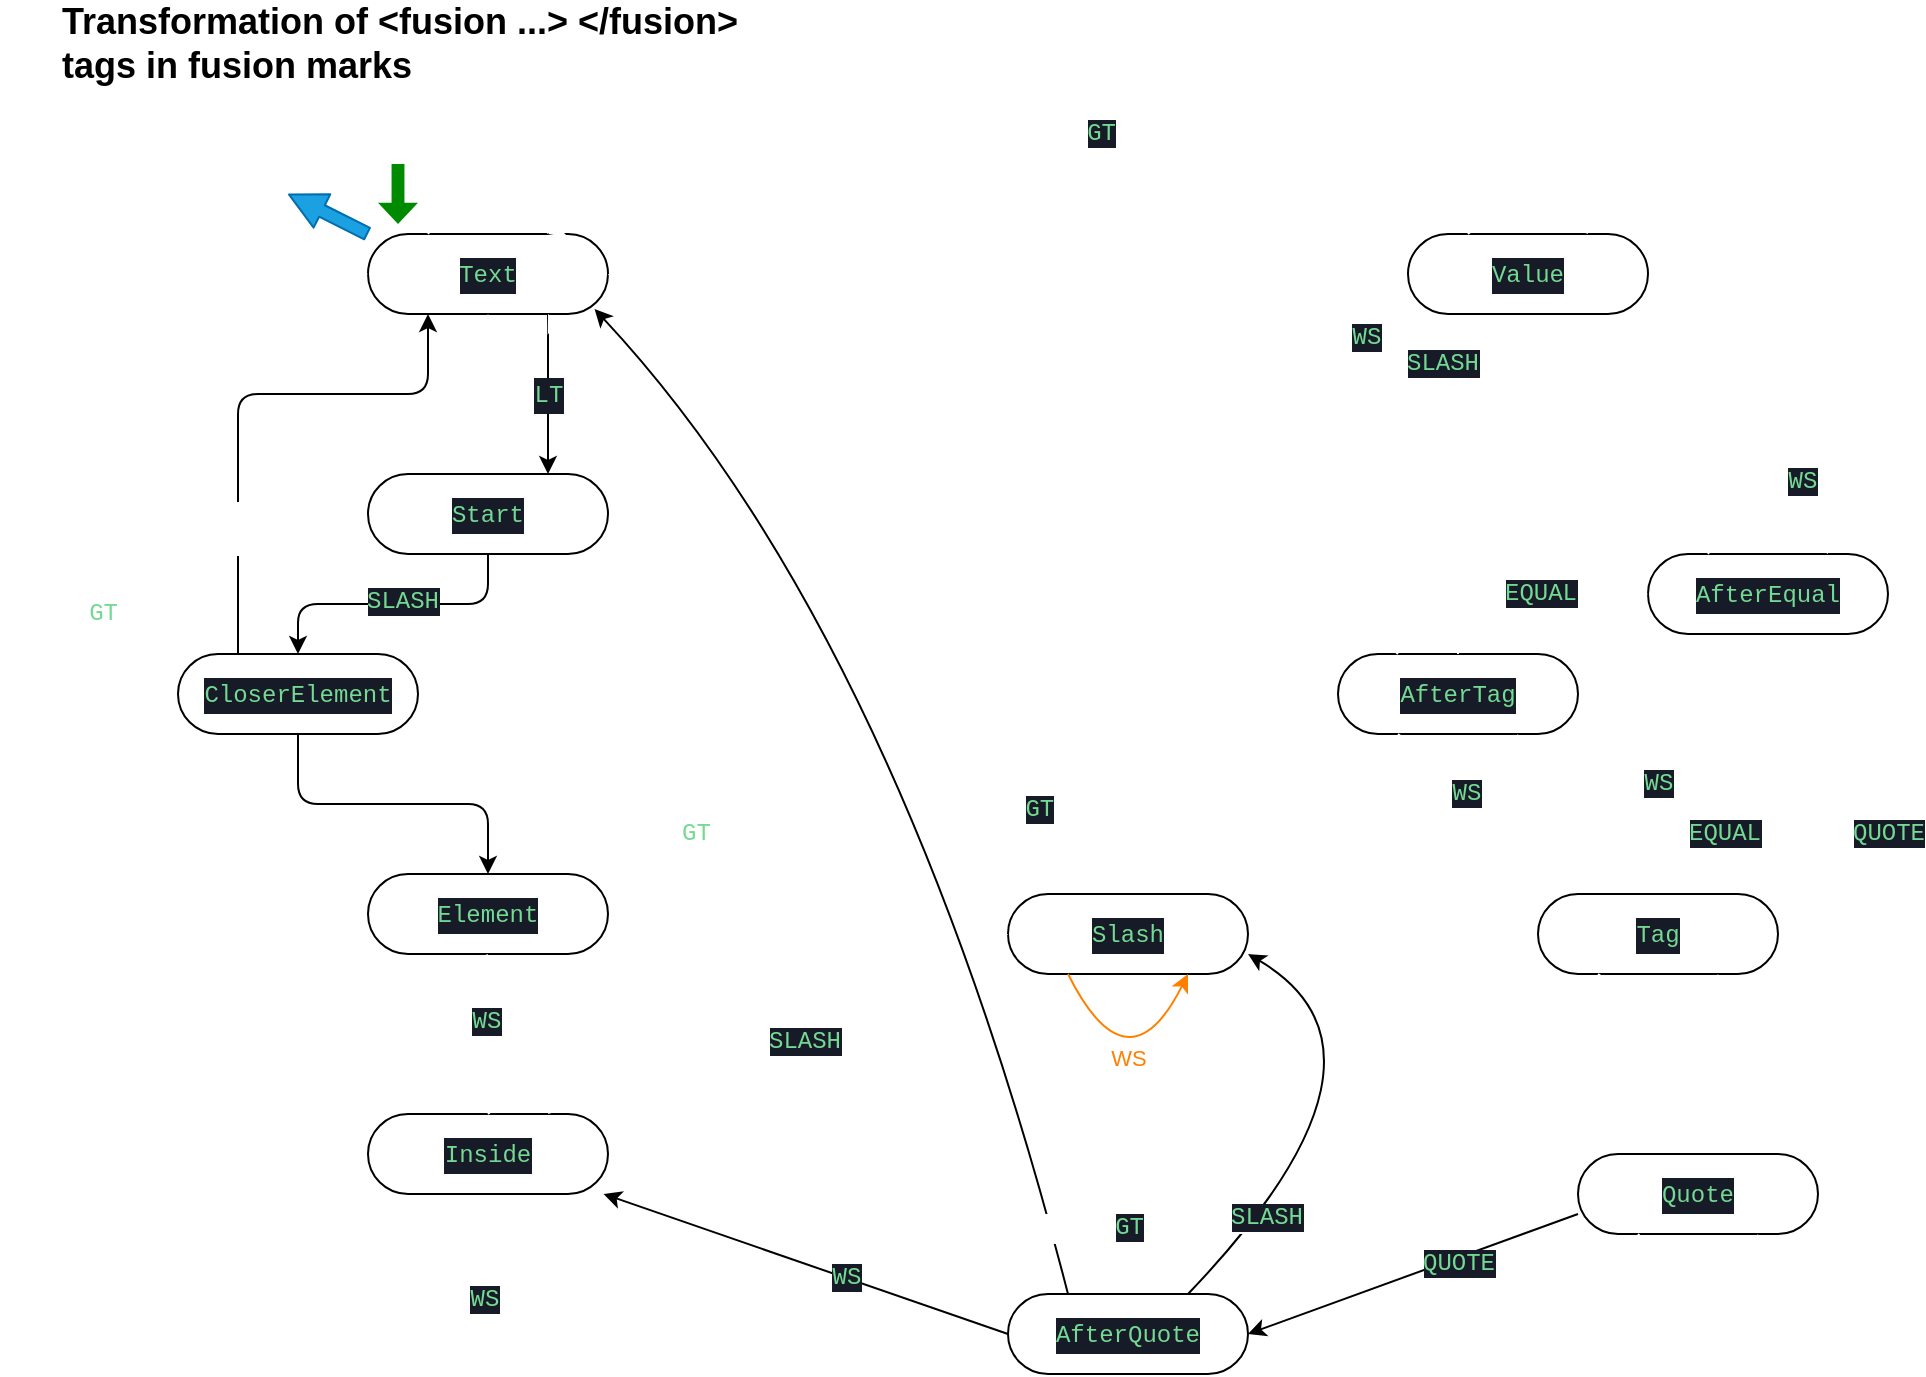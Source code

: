 <mxfile>
    <diagram id="6EFSTAop5vA4FJtw9Ohl" name="Page-1">
        <mxGraphModel dx="974" dy="517" grid="1" gridSize="10" guides="1" tooltips="1" connect="1" arrows="1" fold="1" page="1" pageScale="1" pageWidth="1169" pageHeight="827" math="0" shadow="0">
            <root>
                <mxCell id="0"/>
                <mxCell id="1" parent="0"/>
                <mxCell id="21" value="&lt;div style=&quot;color: rgb(229 , 229 , 229) ; background-color: rgb(23 , 26 , 39) ; font-family: &amp;#34;menlo&amp;#34; , &amp;#34;monaco&amp;#34; , &amp;#34;courier new&amp;#34; , monospace ; font-size: 12px ; line-height: 18px&quot;&gt;&lt;span style=&quot;color: #74d992&quot;&gt;LT&lt;/span&gt;&lt;/div&gt;" style="edgeStyle=none;html=1;exitX=0.75;exitY=1;exitDx=0;exitDy=0;entryX=0.75;entryY=0;entryDx=0;entryDy=0;" parent="1" source="2" target="3" edge="1">
                    <mxGeometry relative="1" as="geometry"/>
                </mxCell>
                <mxCell id="2" value="&lt;div style=&quot;color: rgb(229 , 229 , 229) ; background-color: rgb(23 , 26 , 39) ; font-family: &amp;#34;menlo&amp;#34; , &amp;#34;monaco&amp;#34; , &amp;#34;courier new&amp;#34; , monospace ; line-height: 18px&quot;&gt;&lt;span style=&quot;color: #74d992&quot;&gt;Text&lt;/span&gt;&lt;/div&gt;" style="rounded=1;whiteSpace=wrap;html=1;arcSize=50;" parent="1" vertex="1">
                    <mxGeometry x="195" y="150" width="120" height="40" as="geometry"/>
                </mxCell>
                <mxCell id="30" value="nameStarterChar" style="edgeStyle=none;curved=1;html=1;exitX=0.75;exitY=1;exitDx=0;exitDy=0;fontColor=#FFFFFF;strokeColor=#FFFFFF;entryX=0.75;entryY=0;entryDx=0;entryDy=0;" parent="1" source="3" target="5" edge="1">
                    <mxGeometry relative="1" as="geometry"/>
                </mxCell>
                <mxCell id="188" style="edgeStyle=none;curved=1;html=1;exitX=0.5;exitY=0;exitDx=0;exitDy=0;entryX=0.5;entryY=1;entryDx=0;entryDy=0;fontColor=#FFFFFF;strokeColor=#FFFFFF;" parent="1" source="3" target="2" edge="1">
                    <mxGeometry relative="1" as="geometry"/>
                </mxCell>
                <mxCell id="189" value="other&lt;br&gt;(back)" style="edgeLabel;html=1;align=center;verticalAlign=middle;resizable=0;points=[];fontColor=#FFFFFF;" parent="188" vertex="1" connectable="0">
                    <mxGeometry x="-0.285" y="1" relative="1" as="geometry">
                        <mxPoint as="offset"/>
                    </mxGeometry>
                </mxCell>
                <mxCell id="214" style="edgeStyle=orthogonalEdgeStyle;html=1;exitX=0.5;exitY=1;exitDx=0;exitDy=0;" parent="1" source="3" target="213" edge="1">
                    <mxGeometry relative="1" as="geometry"/>
                </mxCell>
                <mxCell id="218" value="&lt;span style=&quot;color: rgb(116 , 217 , 146) ; font-family: &amp;#34;menlo&amp;#34; , &amp;#34;monaco&amp;#34; , &amp;#34;courier new&amp;#34; , monospace ; font-size: 12px ; background-color: rgb(23 , 26 , 39)&quot;&gt;SLASH&lt;/span&gt;" style="edgeLabel;html=1;align=center;verticalAlign=middle;resizable=0;points=[];" parent="214" vertex="1" connectable="0">
                    <mxGeometry x="-0.053" y="-1" relative="1" as="geometry">
                        <mxPoint as="offset"/>
                    </mxGeometry>
                </mxCell>
                <mxCell id="3" value="&lt;div style=&quot;color: rgb(229 , 229 , 229) ; background-color: rgb(23 , 26 , 39) ; font-family: &amp;#34;menlo&amp;#34; , &amp;#34;monaco&amp;#34; , &amp;#34;courier new&amp;#34; , monospace ; line-height: 18px&quot;&gt;&lt;span style=&quot;color: #74d992&quot;&gt;Start&lt;/span&gt;&lt;/div&gt;" style="rounded=1;whiteSpace=wrap;html=1;arcSize=50;" parent="1" vertex="1">
                    <mxGeometry x="195" y="270" width="120" height="40" as="geometry"/>
                </mxCell>
                <mxCell id="80" style="edgeStyle=none;curved=1;html=1;exitX=0.5;exitY=1;exitDx=0;exitDy=0;entryX=0.5;entryY=0;entryDx=0;entryDy=0;fontColor=#FFFFFF;strokeColor=#FFFFFF;" parent="1" source="5" target="6" edge="1">
                    <mxGeometry relative="1" as="geometry"/>
                </mxCell>
                <mxCell id="81" value="&lt;span style=&quot;color: rgb(116 , 217 , 146) ; font-family: &amp;#34;menlo&amp;#34; , &amp;#34;monaco&amp;#34; , &amp;#34;courier new&amp;#34; , monospace ; font-size: 12px ; background-color: rgb(23 , 26 , 39)&quot;&gt;WS&lt;/span&gt;" style="edgeLabel;html=1;align=center;verticalAlign=middle;resizable=0;points=[];fontColor=#FFFFFF;" parent="80" vertex="1" connectable="0">
                    <mxGeometry x="-0.166" y="-1" relative="1" as="geometry">
                        <mxPoint as="offset"/>
                    </mxGeometry>
                </mxCell>
                <mxCell id="190" style="edgeStyle=orthogonalEdgeStyle;html=1;fontColor=#FFFFFF;strokeColor=#FFFFFF;exitX=0;exitY=0.5;exitDx=0;exitDy=0;" parent="1" source="5" target="2" edge="1">
                    <mxGeometry relative="1" as="geometry">
                        <Array as="points">
                            <mxPoint x="80" y="490"/>
                            <mxPoint x="80" y="170"/>
                        </Array>
                        <mxPoint x="200" y="490" as="sourcePoint"/>
                    </mxGeometry>
                </mxCell>
                <mxCell id="191" value="other&lt;br&gt;(back)&lt;br&gt;&lt;br&gt;or&lt;br&gt;&lt;span style=&quot;color: rgb(116 , 217 , 146) ; font-family: &amp;#34;menlo&amp;#34; , &amp;#34;monaco&amp;#34; , &amp;#34;courier new&amp;#34; , monospace ; font-size: 12px&quot;&gt;GT&lt;br&gt;&lt;/span&gt;&lt;br&gt;or&lt;br&gt;unmanaged&lt;br&gt;element" style="edgeLabel;html=1;align=right;verticalAlign=middle;resizable=0;points=[];fontColor=#FFFFFF;labelBackgroundColor=none;" parent="190" vertex="1" connectable="0">
                    <mxGeometry x="-0.767" y="-2" relative="1" as="geometry">
                        <mxPoint x="-61" y="-148" as="offset"/>
                    </mxGeometry>
                </mxCell>
                <mxCell id="5" value="&lt;div style=&quot;color: rgb(229 , 229 , 229) ; background-color: rgb(23 , 26 , 39) ; font-family: &amp;#34;menlo&amp;#34; , &amp;#34;monaco&amp;#34; , &amp;#34;courier new&amp;#34; , monospace ; line-height: 18px&quot;&gt;&lt;span style=&quot;color: #74d992&quot;&gt;Element&lt;/span&gt;&lt;/div&gt;" style="rounded=1;whiteSpace=wrap;html=1;arcSize=50;" parent="1" vertex="1">
                    <mxGeometry x="195" y="470" width="120" height="40" as="geometry"/>
                </mxCell>
                <mxCell id="99" style="edgeStyle=none;curved=1;html=1;exitX=1;exitY=0.5;exitDx=0;exitDy=0;entryX=0.25;entryY=1;entryDx=0;entryDy=0;fontColor=#FFFFFF;strokeColor=#FFFFFF;" parent="1" source="6" target="8" edge="1">
                    <mxGeometry relative="1" as="geometry">
                        <Array as="points">
                            <mxPoint x="700" y="650"/>
                        </Array>
                    </mxGeometry>
                </mxCell>
                <mxCell id="100" value="nameStarterChar" style="edgeLabel;html=1;align=center;verticalAlign=middle;resizable=0;points=[];fontColor=#FFFFFF;" parent="99" vertex="1" connectable="0">
                    <mxGeometry x="-0.704" y="8" relative="1" as="geometry">
                        <mxPoint x="32" y="9" as="offset"/>
                    </mxGeometry>
                </mxCell>
                <mxCell id="174" style="edgeStyle=none;curved=1;html=1;exitX=0.25;exitY=1;exitDx=0;exitDy=0;fontColor=#FFFFFF;strokeColor=#FFFFFF;entryX=0.75;entryY=1;entryDx=0;entryDy=0;" parent="1" source="6" target="6" edge="1">
                    <mxGeometry relative="1" as="geometry">
                        <mxPoint x="315" y="709.647" as="targetPoint"/>
                        <Array as="points">
                            <mxPoint x="260" y="700"/>
                        </Array>
                    </mxGeometry>
                </mxCell>
                <mxCell id="175" value="&lt;span style=&quot;color: rgb(116 , 217 , 146) ; font-family: &amp;#34;menlo&amp;#34; , &amp;#34;monaco&amp;#34; , &amp;#34;courier new&amp;#34; , monospace ; font-size: 12px ; background-color: rgb(23 , 26 , 39)&quot;&gt;WS&lt;/span&gt;" style="edgeLabel;html=1;align=center;verticalAlign=middle;resizable=0;points=[];fontColor=#FFFFFF;" parent="174" vertex="1" connectable="0">
                    <mxGeometry x="0.213" y="12" relative="1" as="geometry">
                        <mxPoint x="-1" as="offset"/>
                    </mxGeometry>
                </mxCell>
                <mxCell id="6" value="&lt;div style=&quot;color: rgb(229 , 229 , 229) ; background-color: rgb(23 , 26 , 39) ; font-family: &amp;#34;menlo&amp;#34; , &amp;#34;monaco&amp;#34; , &amp;#34;courier new&amp;#34; , monospace ; line-height: 18px&quot;&gt;&lt;span style=&quot;color: #74d992&quot;&gt;Inside&lt;/span&gt;&lt;/div&gt;" style="rounded=1;whiteSpace=wrap;html=1;arcSize=50;" parent="1" vertex="1">
                    <mxGeometry x="195" y="590" width="120" height="40" as="geometry"/>
                </mxCell>
                <mxCell id="118" style="edgeStyle=orthogonalEdgeStyle;html=1;exitX=0.75;exitY=0;exitDx=0;exitDy=0;entryX=0.5;entryY=1;entryDx=0;entryDy=0;fontColor=#FFFFFF;strokeColor=#FFFFFF;" parent="1" source="8" target="10" edge="1">
                    <mxGeometry relative="1" as="geometry"/>
                </mxCell>
                <mxCell id="119" value="&lt;span style=&quot;color: rgb(116 , 217 , 146) ; font-family: &amp;#34;menlo&amp;#34; , &amp;#34;monaco&amp;#34; , &amp;#34;courier new&amp;#34; , monospace ; font-size: 12px ; background-color: rgb(23 , 26 , 39)&quot;&gt;EQUAL&lt;/span&gt;" style="edgeLabel;html=1;align=center;verticalAlign=middle;resizable=0;points=[];fontColor=#FFFFFF;" parent="118" vertex="1" connectable="0">
                    <mxGeometry x="-0.128" y="1" relative="1" as="geometry">
                        <mxPoint y="36" as="offset"/>
                    </mxGeometry>
                </mxCell>
                <mxCell id="120" style="edgeStyle=orthogonalEdgeStyle;html=1;fontColor=#FFFFFF;strokeColor=#FFFFFF;entryX=1;entryY=0.5;entryDx=0;entryDy=0;exitX=0.5;exitY=0;exitDx=0;exitDy=0;" parent="1" source="8" target="9" edge="1">
                    <mxGeometry relative="1" as="geometry">
                        <mxPoint x="840" y="490" as="sourcePoint"/>
                    </mxGeometry>
                </mxCell>
                <mxCell id="121" value="&lt;span style=&quot;color: rgb(116 , 217 , 146) ; font-family: &amp;#34;menlo&amp;#34; , &amp;#34;monaco&amp;#34; , &amp;#34;courier new&amp;#34; , monospace ; font-size: 12px ; background-color: rgb(23 , 26 , 39)&quot;&gt;WS&lt;/span&gt;" style="edgeLabel;html=1;align=center;verticalAlign=middle;resizable=0;points=[];fontColor=#FFFFFF;" parent="120" vertex="1" connectable="0">
                    <mxGeometry x="0.114" y="-2" relative="1" as="geometry">
                        <mxPoint x="-2" y="23" as="offset"/>
                    </mxGeometry>
                </mxCell>
                <mxCell id="8" value="&lt;div style=&quot;color: rgb(229 , 229 , 229) ; background-color: rgb(23 , 26 , 39) ; font-family: &amp;#34;menlo&amp;#34; , &amp;#34;monaco&amp;#34; , &amp;#34;courier new&amp;#34; , monospace ; line-height: 18px&quot;&gt;&lt;span style=&quot;color: #74d992&quot;&gt;Tag&lt;/span&gt;&lt;/div&gt;" style="rounded=1;whiteSpace=wrap;html=1;arcSize=50;" parent="1" vertex="1">
                    <mxGeometry x="780" y="480" width="120" height="40" as="geometry"/>
                </mxCell>
                <mxCell id="9" value="&lt;div style=&quot;color: rgb(229 , 229 , 229) ; background-color: rgb(23 , 26 , 39) ; font-family: &amp;#34;menlo&amp;#34; , &amp;#34;monaco&amp;#34; , &amp;#34;courier new&amp;#34; , monospace ; line-height: 18px&quot;&gt;&lt;span style=&quot;color: #74d992&quot;&gt;AfterTag&lt;/span&gt;&lt;/div&gt;" style="rounded=1;whiteSpace=wrap;html=1;arcSize=50;" parent="1" vertex="1">
                    <mxGeometry x="680" y="360" width="120" height="40" as="geometry"/>
                </mxCell>
                <mxCell id="140" style="edgeStyle=none;curved=1;html=1;exitX=0.25;exitY=0;exitDx=0;exitDy=0;fontColor=#FF8000;strokeColor=#FFFFFF;entryX=0.75;entryY=1;entryDx=0;entryDy=0;" parent="1" source="10" target="12" edge="1">
                    <mxGeometry relative="1" as="geometry"/>
                </mxCell>
                <mxCell id="141" value="&lt;span style=&quot;color: rgb(255 , 255 , 255)&quot;&gt;nameStarterChar&lt;/span&gt;" style="edgeLabel;html=1;align=center;verticalAlign=middle;resizable=0;points=[];fontColor=#FF8000;" parent="140" vertex="1" connectable="0">
                    <mxGeometry x="-0.004" relative="1" as="geometry">
                        <mxPoint as="offset"/>
                    </mxGeometry>
                </mxCell>
                <mxCell id="203" style="edgeStyle=none;curved=1;html=1;exitX=0.75;exitY=1;exitDx=0;exitDy=0;entryX=0.75;entryY=0;entryDx=0;entryDy=0;fontColor=#FFFFFF;strokeColor=#FFFFFF;" parent="1" source="10" target="11" edge="1">
                    <mxGeometry relative="1" as="geometry">
                        <Array as="points">
                            <mxPoint x="990" y="490"/>
                        </Array>
                    </mxGeometry>
                </mxCell>
                <mxCell id="204" value="&lt;span style=&quot;color: rgb(116 , 217 , 146) ; font-family: &amp;#34;menlo&amp;#34; , &amp;#34;monaco&amp;#34; , &amp;#34;courier new&amp;#34; , monospace ; font-size: 12px ; background-color: rgb(23 , 26 , 39)&quot;&gt;QUOTE&lt;/span&gt;" style="edgeLabel;html=1;align=center;verticalAlign=middle;resizable=0;points=[];fontColor=#FFFFFF;" parent="203" vertex="1" connectable="0">
                    <mxGeometry x="-0.668" y="-8" relative="1" as="geometry">
                        <mxPoint x="15" y="50" as="offset"/>
                    </mxGeometry>
                </mxCell>
                <mxCell id="10" value="&lt;div style=&quot;color: rgb(229 , 229 , 229) ; background-color: rgb(23 , 26 , 39) ; font-family: &amp;#34;menlo&amp;#34; , &amp;#34;monaco&amp;#34; , &amp;#34;courier new&amp;#34; , monospace ; line-height: 18px&quot;&gt;&lt;span style=&quot;color: #74d992&quot;&gt;AfterEqual&lt;/span&gt;&lt;/div&gt;" style="rounded=1;whiteSpace=wrap;html=1;arcSize=50;" parent="1" vertex="1">
                    <mxGeometry x="835" y="310" width="120" height="40" as="geometry"/>
                </mxCell>
                <mxCell id="211" style="html=1;exitX=0;exitY=0.75;exitDx=0;exitDy=0;entryX=1;entryY=0.5;entryDx=0;entryDy=0;curved=1;" parent="1" source="11" target="220" edge="1">
                    <mxGeometry relative="1" as="geometry"/>
                </mxCell>
                <mxCell id="212" value="&lt;span style=&quot;color: rgb(116 , 217 , 146) ; font-family: &amp;#34;menlo&amp;#34; , &amp;#34;monaco&amp;#34; , &amp;#34;courier new&amp;#34; , monospace ; font-size: 12px ; background-color: rgb(23 , 26 , 39)&quot;&gt;QUOTE&lt;/span&gt;" style="edgeLabel;html=1;align=center;verticalAlign=middle;resizable=0;points=[];" parent="211" vertex="1" connectable="0">
                    <mxGeometry x="-0.088" y="-24" relative="1" as="geometry">
                        <mxPoint x="23" y="20" as="offset"/>
                    </mxGeometry>
                </mxCell>
                <mxCell id="11" value="&lt;div style=&quot;background-color: rgb(23 , 26 , 39) ; font-family: &amp;#34;menlo&amp;#34; , &amp;#34;monaco&amp;#34; , &amp;#34;courier new&amp;#34; , monospace ; line-height: 18px&quot;&gt;&lt;font color=&quot;#74d992&quot;&gt;Quote&lt;/font&gt;&lt;/div&gt;" style="rounded=1;whiteSpace=wrap;html=1;arcSize=50;" parent="1" vertex="1">
                    <mxGeometry x="800" y="610" width="120" height="40" as="geometry"/>
                </mxCell>
                <mxCell id="144" style="edgeStyle=none;curved=1;html=1;exitX=0.5;exitY=1;exitDx=0;exitDy=0;entryX=0.5;entryY=0;entryDx=0;entryDy=0;fontColor=#FF8000;strokeColor=#FFFFFF;" parent="1" source="12" target="14" edge="1">
                    <mxGeometry relative="1" as="geometry">
                        <Array as="points">
                            <mxPoint x="575" y="300"/>
                        </Array>
                    </mxGeometry>
                </mxCell>
                <mxCell id="145" value="&lt;span style=&quot;color: rgb(116 , 217 , 146) ; font-family: &amp;#34;menlo&amp;#34; , &amp;#34;monaco&amp;#34; , &amp;#34;courier new&amp;#34; , monospace ; font-size: 12px ; background-color: rgb(23 , 26 , 39)&quot;&gt;SLASH&lt;/span&gt;" style="edgeLabel;html=1;align=center;verticalAlign=middle;resizable=0;points=[];fontColor=#FF8000;" parent="144" vertex="1" connectable="0">
                    <mxGeometry x="-0.754" y="1" relative="1" as="geometry">
                        <mxPoint as="offset"/>
                    </mxGeometry>
                </mxCell>
                <mxCell id="146" style="edgeStyle=none;curved=1;html=1;exitX=0;exitY=0.25;exitDx=0;exitDy=0;entryX=0.75;entryY=0;entryDx=0;entryDy=0;fontColor=#FF8000;strokeColor=#FFFFFF;" parent="1" source="12" target="2" edge="1">
                    <mxGeometry relative="1" as="geometry">
                        <mxPoint x="705" y="130" as="sourcePoint"/>
                        <mxPoint x="305" y="110" as="targetPoint"/>
                        <Array as="points">
                            <mxPoint x="515" y="80"/>
                        </Array>
                    </mxGeometry>
                </mxCell>
                <mxCell id="147" value="&lt;span style=&quot;color: rgb(255 , 255 , 255)&quot;&gt;other (back) or&amp;nbsp;&lt;/span&gt;&lt;span style=&quot;color: rgb(116 , 217 , 146) ; font-family: &amp;#34;menlo&amp;#34; , &amp;#34;monaco&amp;#34; , &amp;#34;courier new&amp;#34; , monospace ; font-size: 12px ; background-color: rgb(23 , 26 , 39)&quot;&gt;GT&lt;/span&gt;" style="edgeLabel;html=1;align=center;verticalAlign=middle;resizable=0;points=[];fontColor=#FF8000;" parent="146" vertex="1" connectable="0">
                    <mxGeometry x="-0.137" y="1" relative="1" as="geometry">
                        <mxPoint x="-8" y="12" as="offset"/>
                    </mxGeometry>
                </mxCell>
                <mxCell id="152" style="edgeStyle=none;curved=1;html=1;exitX=0;exitY=0.75;exitDx=0;exitDy=0;entryX=0.75;entryY=0;entryDx=0;entryDy=0;fontColor=#FF8000;strokeColor=#FFFFFF;" parent="1" source="12" target="6" edge="1">
                    <mxGeometry relative="1" as="geometry"/>
                </mxCell>
                <mxCell id="153" value="&lt;span style=&quot;color: rgb(116 , 217 , 146) ; font-family: &amp;#34;menlo&amp;#34; , &amp;#34;monaco&amp;#34; , &amp;#34;courier new&amp;#34; , monospace ; font-size: 12px ; background-color: rgb(23 , 26 , 39)&quot;&gt;WS&lt;/span&gt;" style="edgeLabel;html=1;align=center;verticalAlign=middle;resizable=0;points=[];fontColor=#FF8000;" parent="152" vertex="1" connectable="0">
                    <mxGeometry x="-0.896" y="1" relative="1" as="geometry">
                        <mxPoint as="offset"/>
                    </mxGeometry>
                </mxCell>
                <mxCell id="12" value="&lt;div style=&quot;background-color: rgb(23 , 26 , 39) ; font-family: &amp;#34;menlo&amp;#34; , &amp;#34;monaco&amp;#34; , &amp;#34;courier new&amp;#34; , monospace ; line-height: 18px&quot;&gt;&lt;span style=&quot;color: rgb(116 , 217 , 146)&quot;&gt;Value&lt;/span&gt;&lt;br&gt;&lt;/div&gt;" style="rounded=1;whiteSpace=wrap;html=1;arcSize=50;" parent="1" vertex="1">
                    <mxGeometry x="715" y="150" width="120" height="40" as="geometry"/>
                </mxCell>
                <mxCell id="78" style="edgeStyle=none;curved=1;html=1;exitX=0;exitY=0.75;exitDx=0;exitDy=0;entryX=0.5;entryY=1;entryDx=0;entryDy=0;fontColor=#FFFFFF;strokeColor=#FFFFFF;" parent="1" source="5" target="5" edge="1">
                    <mxGeometry relative="1" as="geometry">
                        <Array as="points">
                            <mxPoint x="190" y="580"/>
                        </Array>
                    </mxGeometry>
                </mxCell>
                <mxCell id="79" value="nameChar" style="edgeLabel;html=1;align=center;verticalAlign=middle;resizable=0;points=[];fontColor=#FFFFFF;" parent="78" vertex="1" connectable="0">
                    <mxGeometry x="-0.244" y="-7" relative="1" as="geometry">
                        <mxPoint x="14" y="-7" as="offset"/>
                    </mxGeometry>
                </mxCell>
                <mxCell id="91" style="edgeStyle=none;curved=1;html=1;fontColor=#FFFFFF;strokeColor=#FFFFFF;exitX=0.5;exitY=0;exitDx=0;exitDy=0;entryX=0.75;entryY=1;entryDx=0;entryDy=0;" parent="1" source="6" target="2" edge="1">
                    <mxGeometry relative="1" as="geometry">
                        <mxPoint x="315" y="640" as="sourcePoint"/>
                        <mxPoint x="345" y="180" as="targetPoint"/>
                        <Array as="points">
                            <mxPoint x="410" y="450"/>
                        </Array>
                    </mxGeometry>
                </mxCell>
                <mxCell id="92" value="other&lt;br&gt;(back)&lt;br&gt;&lt;br&gt;or&amp;nbsp;&lt;br&gt;closing&lt;br&gt;not&lt;br&gt;respected&lt;br&gt;&lt;br&gt;or&lt;br&gt;&lt;span style=&quot;color: rgb(116 , 217 , 146) ; font-family: &amp;#34;menlo&amp;#34; , &amp;#34;monaco&amp;#34; , &amp;#34;courier new&amp;#34; , monospace ; font-size: 12px&quot;&gt;GT&lt;/span&gt;" style="edgeLabel;html=1;align=left;verticalAlign=middle;resizable=0;points=[];fontColor=#FFFFFF;labelBackgroundColor=none;" parent="91" vertex="1" connectable="0">
                    <mxGeometry x="-0.263" y="31" relative="1" as="geometry">
                        <mxPoint x="-20" y="-54" as="offset"/>
                    </mxGeometry>
                </mxCell>
                <mxCell id="107" style="edgeStyle=none;curved=1;html=1;exitX=0.25;exitY=0;exitDx=0;exitDy=0;entryX=1;entryY=0.75;entryDx=0;entryDy=0;fontColor=#FFFFFF;strokeColor=#FFFFFF;" parent="1" source="14" target="2" edge="1">
                    <mxGeometry relative="1" as="geometry">
                        <Array as="points">
                            <mxPoint x="495" y="300"/>
                        </Array>
                    </mxGeometry>
                </mxCell>
                <mxCell id="108" value="other (back)&lt;br&gt;or&amp;nbsp;&lt;span style=&quot;color: rgb(116 , 217 , 146) ; font-family: &amp;#34;menlo&amp;#34; , &amp;#34;monaco&amp;#34; , &amp;#34;courier new&amp;#34; , monospace ; font-size: 12px ; background-color: rgb(23 , 26 , 39)&quot;&gt;GT&lt;/span&gt;" style="edgeLabel;html=1;align=center;verticalAlign=middle;resizable=0;points=[];fontColor=#FFFFFF;" parent="107" vertex="1" connectable="0">
                    <mxGeometry x="-0.166" y="23" relative="1" as="geometry">
                        <mxPoint x="46" y="106" as="offset"/>
                    </mxGeometry>
                </mxCell>
                <mxCell id="14" value="&lt;div style=&quot;background-color: rgb(23 , 26 , 39) ; font-family: &amp;#34;menlo&amp;#34; , &amp;#34;monaco&amp;#34; , &amp;#34;courier new&amp;#34; , monospace ; line-height: 18px&quot;&gt;&lt;font color=&quot;#74d992&quot;&gt;Slash&lt;/font&gt;&lt;/div&gt;" style="rounded=1;whiteSpace=wrap;html=1;arcSize=50;" parent="1" vertex="1">
                    <mxGeometry x="515" y="480" width="120" height="40" as="geometry"/>
                </mxCell>
                <mxCell id="97" style="edgeStyle=none;curved=1;html=1;exitX=1;exitY=0.25;exitDx=0;exitDy=0;fontColor=#FFFFFF;strokeColor=#FFFFFF;entryX=0;entryY=0.5;entryDx=0;entryDy=0;" parent="1" source="6" target="14" edge="1">
                    <mxGeometry relative="1" as="geometry">
                        <mxPoint x="365" y="630" as="sourcePoint"/>
                        <mxPoint x="510" y="530" as="targetPoint"/>
                    </mxGeometry>
                </mxCell>
                <mxCell id="98" value="&lt;span style=&quot;color: rgb(116 , 217 , 146) ; font-family: &amp;#34;menlo&amp;#34; , &amp;#34;monaco&amp;#34; , &amp;#34;courier new&amp;#34; , monospace ; font-size: 12px ; background-color: rgb(23 , 26 , 39)&quot;&gt;SLASH&lt;/span&gt;" style="edgeLabel;html=1;align=center;verticalAlign=middle;resizable=0;points=[];fontColor=#FFFFFF;" parent="97" vertex="1" connectable="0">
                    <mxGeometry x="-0.034" y="-2" relative="1" as="geometry">
                        <mxPoint as="offset"/>
                    </mxGeometry>
                </mxCell>
                <mxCell id="101" style="edgeStyle=none;curved=1;html=1;exitX=0.25;exitY=1;exitDx=0;exitDy=0;entryX=0.75;entryY=1;entryDx=0;entryDy=0;fontColor=#FFFFFF;strokeColor=#FFFFFF;" parent="1" source="8" target="8" edge="1">
                    <mxGeometry relative="1" as="geometry">
                        <Array as="points">
                            <mxPoint x="866" y="560"/>
                        </Array>
                    </mxGeometry>
                </mxCell>
                <mxCell id="102" value="nameChar" style="edgeLabel;html=1;align=center;verticalAlign=middle;resizable=0;points=[];fontColor=#FFFFFF;" parent="101" vertex="1" connectable="0">
                    <mxGeometry x="-0.338" y="6" relative="1" as="geometry">
                        <mxPoint x="17" y="24" as="offset"/>
                    </mxGeometry>
                </mxCell>
                <mxCell id="105" style="edgeStyle=none;html=1;exitX=0.25;exitY=1;exitDx=0;exitDy=0;entryX=0.75;entryY=1;entryDx=0;entryDy=0;curved=1;strokeColor=#FF8000;" parent="1" source="14" target="14" edge="1">
                    <mxGeometry relative="1" as="geometry">
                        <mxPoint x="536.2" y="509.32" as="sourcePoint"/>
                        <mxPoint x="573.8" y="510" as="targetPoint"/>
                        <Array as="points">
                            <mxPoint x="575" y="580"/>
                        </Array>
                    </mxGeometry>
                </mxCell>
                <mxCell id="106" value="WS" style="edgeLabel;html=1;align=center;verticalAlign=middle;resizable=0;points=[];fontColor=#FF8000;" parent="105" vertex="1" connectable="0">
                    <mxGeometry x="-0.423" y="-7" relative="1" as="geometry">
                        <mxPoint x="19" y="4" as="offset"/>
                    </mxGeometry>
                </mxCell>
                <mxCell id="116" style="edgeStyle=none;curved=1;html=1;fontColor=#FFFFFF;strokeColor=#FFFFFF;entryX=1;entryY=0.5;entryDx=0;entryDy=0;exitX=0;exitY=0.25;exitDx=0;exitDy=0;" parent="1" source="8" target="2" edge="1">
                    <mxGeometry relative="1" as="geometry">
                        <mxPoint x="650" y="460" as="sourcePoint"/>
                        <mxPoint x="415" y="160" as="targetPoint"/>
                        <Array as="points"/>
                    </mxGeometry>
                </mxCell>
                <mxCell id="207" value="&lt;span style=&quot;color: rgb(255 , 255 , 255)&quot;&gt;other (back)&lt;/span&gt;" style="edgeLabel;html=1;align=center;verticalAlign=middle;resizable=0;points=[];" parent="116" vertex="1" connectable="0">
                    <mxGeometry x="-0.757" relative="1" as="geometry">
                        <mxPoint x="9" y="9" as="offset"/>
                    </mxGeometry>
                </mxCell>
                <mxCell id="122" style="edgeStyle=orthogonalEdgeStyle;html=1;exitX=0.5;exitY=0;exitDx=0;exitDy=0;entryX=0;entryY=0.5;entryDx=0;entryDy=0;fontColor=#FFFFFF;strokeColor=#FFFFFF;" parent="1" source="9" target="10" edge="1">
                    <mxGeometry relative="1" as="geometry">
                        <mxPoint x="805" y="480" as="sourcePoint"/>
                        <mxPoint x="925" y="360" as="targetPoint"/>
                    </mxGeometry>
                </mxCell>
                <mxCell id="123" value="&lt;span style=&quot;color: rgb(116 , 217 , 146) ; font-family: &amp;#34;menlo&amp;#34; , &amp;#34;monaco&amp;#34; , &amp;#34;courier new&amp;#34; , monospace ; font-size: 12px ; background-color: rgb(23 , 26 , 39)&quot;&gt;EQUAL&lt;/span&gt;" style="edgeLabel;html=1;align=center;verticalAlign=middle;resizable=0;points=[];fontColor=#FFFFFF;" parent="122" vertex="1" connectable="0">
                    <mxGeometry x="-0.128" y="1" relative="1" as="geometry">
                        <mxPoint x="16" y="1" as="offset"/>
                    </mxGeometry>
                </mxCell>
                <mxCell id="138" style="edgeStyle=none;curved=1;html=1;exitX=0.25;exitY=0;exitDx=0;exitDy=0;entryX=0.75;entryY=0;entryDx=0;entryDy=0;fontColor=#FF8000;strokeColor=#FFFFFF;" parent="1" source="10" target="10" edge="1">
                    <mxGeometry relative="1" as="geometry">
                        <Array as="points">
                            <mxPoint x="895" y="260"/>
                        </Array>
                    </mxGeometry>
                </mxCell>
                <mxCell id="139" value="&lt;span style=&quot;color: rgb(116 , 217 , 146) ; font-family: &amp;#34;menlo&amp;#34; , &amp;#34;monaco&amp;#34; , &amp;#34;courier new&amp;#34; , monospace ; font-size: 12px ; background-color: rgb(23 , 26 , 39)&quot;&gt;WS&lt;/span&gt;" style="edgeLabel;html=1;align=center;verticalAlign=middle;resizable=0;points=[];fontColor=#FF8000;" parent="138" vertex="1" connectable="0">
                    <mxGeometry x="-0.258" y="-12" relative="1" as="geometry">
                        <mxPoint x="14" y="-5" as="offset"/>
                    </mxGeometry>
                </mxCell>
                <mxCell id="148" style="edgeStyle=none;curved=1;html=1;exitX=0.25;exitY=0;exitDx=0;exitDy=0;entryX=0.75;entryY=0;entryDx=0;entryDy=0;fontColor=#FF8000;strokeColor=#FFFFFF;" parent="1" source="12" target="12" edge="1">
                    <mxGeometry relative="1" as="geometry">
                        <Array as="points">
                            <mxPoint x="775" y="120"/>
                        </Array>
                    </mxGeometry>
                </mxCell>
                <mxCell id="149" value="&lt;span style=&quot;color: rgb(255 , 255 , 255)&quot;&gt;nameChar&lt;/span&gt;" style="edgeLabel;html=1;align=center;verticalAlign=middle;resizable=0;points=[];fontColor=#FF8000;" parent="148" vertex="1" connectable="0">
                    <mxGeometry x="0.151" y="-7" relative="1" as="geometry">
                        <mxPoint x="-2" y="-10" as="offset"/>
                    </mxGeometry>
                </mxCell>
                <mxCell id="172" style="edgeStyle=none;curved=1;html=1;exitX=0.25;exitY=1;exitDx=0;exitDy=0;entryX=0.75;entryY=1;entryDx=0;entryDy=0;fontColor=#FFFFFF;strokeColor=#FFFFFF;" parent="1" source="11" target="11" edge="1">
                    <mxGeometry relative="1" as="geometry">
                        <Array as="points">
                            <mxPoint x="880" y="710"/>
                        </Array>
                    </mxGeometry>
                </mxCell>
                <mxCell id="173" value="other" style="edgeLabel;html=1;align=center;verticalAlign=middle;resizable=0;points=[];fontColor=#FFFFFF;" parent="172" vertex="1" connectable="0">
                    <mxGeometry x="0.222" y="11" relative="1" as="geometry">
                        <mxPoint x="-1" y="-11" as="offset"/>
                    </mxGeometry>
                </mxCell>
                <mxCell id="176" style="edgeStyle=none;curved=1;html=1;exitX=0.25;exitY=1;exitDx=0;exitDy=0;entryX=0.75;entryY=1;entryDx=0;entryDy=0;fontColor=#FFFFFF;strokeColor=#FFFFFF;" parent="1" source="9" target="9" edge="1">
                    <mxGeometry relative="1" as="geometry">
                        <Array as="points">
                            <mxPoint x="760" y="440"/>
                        </Array>
                    </mxGeometry>
                </mxCell>
                <mxCell id="177" value="&lt;span style=&quot;color: rgb(116 , 217 , 146) ; font-family: &amp;#34;menlo&amp;#34; , &amp;#34;monaco&amp;#34; , &amp;#34;courier new&amp;#34; , monospace ; font-size: 12px ; background-color: rgb(23 , 26 , 39)&quot;&gt;WS&lt;/span&gt;" style="edgeLabel;html=1;align=center;verticalAlign=middle;resizable=0;points=[];fontColor=#FFFFFF;" parent="176" vertex="1" connectable="0">
                    <mxGeometry x="0.422" y="7" relative="1" as="geometry">
                        <mxPoint x="-12" y="2" as="offset"/>
                    </mxGeometry>
                </mxCell>
                <mxCell id="183" style="edgeStyle=none;curved=1;html=1;entryX=0.75;entryY=0;entryDx=0;entryDy=0;fontColor=#FFFFFF;strokeColor=#FFFFFF;exitX=0.25;exitY=0;exitDx=0;exitDy=0;" parent="1" source="2" target="2" edge="1">
                    <mxGeometry relative="1" as="geometry">
                        <Array as="points">
                            <mxPoint x="260" y="100"/>
                        </Array>
                        <mxPoint x="240" y="150" as="sourcePoint"/>
                    </mxGeometry>
                </mxCell>
                <mxCell id="184" value="other" style="edgeLabel;html=1;align=center;verticalAlign=middle;resizable=0;points=[];fontColor=#FFFFFF;" parent="183" vertex="1" connectable="0">
                    <mxGeometry x="0.339" y="8" relative="1" as="geometry">
                        <mxPoint x="-20" y="-2" as="offset"/>
                    </mxGeometry>
                </mxCell>
                <mxCell id="186" value="" style="shape=singleArrow;direction=south;whiteSpace=wrap;html=1;labelBackgroundColor=none;strokeColor=none;strokeWidth=2;arrowWidth=0.322;arrowSize=0.355;fillColor=#008a00;fontColor=#ffffff;" parent="1" vertex="1">
                    <mxGeometry x="200" y="115" width="20" height="30" as="geometry"/>
                </mxCell>
                <mxCell id="187" value="" style="shape=flexArrow;endArrow=classic;html=1;strokeColor=#006EAF;fillColor=#1ba1e2;endWidth=11.2;endSize=5.824;width=6.4;exitX=0;exitY=0;exitDx=0;exitDy=0;" parent="1" source="2" edge="1">
                    <mxGeometry width="50" height="50" relative="1" as="geometry">
                        <mxPoint x="-155" y="240.0" as="sourcePoint"/>
                        <mxPoint x="155" y="130" as="targetPoint"/>
                    </mxGeometry>
                </mxCell>
                <mxCell id="193" style="edgeStyle=none;curved=1;html=1;exitX=0.25;exitY=0;exitDx=0;exitDy=0;fontColor=#FFFFFF;strokeColor=#FFFFFF;entryX=1;entryY=0.25;entryDx=0;entryDy=0;" parent="1" source="9" target="2" edge="1">
                    <mxGeometry relative="1" as="geometry">
                        <mxPoint x="690" y="340" as="sourcePoint"/>
                        <mxPoint x="280" y="130" as="targetPoint"/>
                        <Array as="points">
                            <mxPoint x="540" y="190"/>
                        </Array>
                    </mxGeometry>
                </mxCell>
                <mxCell id="195" value="other (back)" style="edgeLabel;html=1;align=center;verticalAlign=middle;resizable=0;points=[];fontColor=#FFFFFF;" parent="193" vertex="1" connectable="0">
                    <mxGeometry x="-0.786" relative="1" as="geometry">
                        <mxPoint x="6" y="6" as="offset"/>
                    </mxGeometry>
                </mxCell>
                <mxCell id="196" style="edgeStyle=none;curved=1;html=1;exitX=0;exitY=0;exitDx=0;exitDy=0;fontColor=#FFFFFF;strokeColor=#FFFFFF;entryX=1;entryY=0;entryDx=0;entryDy=0;" parent="1" source="10" target="2" edge="1">
                    <mxGeometry relative="1" as="geometry">
                        <mxPoint x="1005" y="480" as="sourcePoint"/>
                        <mxPoint x="355" y="160" as="targetPoint"/>
                        <Array as="points">
                            <mxPoint x="555" y="200"/>
                        </Array>
                    </mxGeometry>
                </mxCell>
                <mxCell id="198" value="other (back)" style="edgeLabel;html=1;align=center;verticalAlign=middle;resizable=0;points=[];fontColor=#FFFFFF;" parent="196" vertex="1" connectable="0">
                    <mxGeometry x="-0.786" relative="1" as="geometry">
                        <mxPoint x="-20" y="-8" as="offset"/>
                    </mxGeometry>
                </mxCell>
                <mxCell id="205" value="Transformation of &amp;lt;fusion ...&amp;gt; &amp;lt;/fusion&amp;gt; tags in fusion marks" style="text;html=1;strokeColor=none;fillColor=none;align=left;verticalAlign=middle;whiteSpace=wrap;rounded=0;fontSize=18;fontStyle=1" parent="1" vertex="1">
                    <mxGeometry x="40" y="40" width="370" height="30" as="geometry"/>
                </mxCell>
                <mxCell id="215" style="edgeStyle=orthogonalEdgeStyle;html=1;exitX=0.5;exitY=1;exitDx=0;exitDy=0;" parent="1" source="213" target="5" edge="1">
                    <mxGeometry relative="1" as="geometry"/>
                </mxCell>
                <mxCell id="219" value="&lt;span style=&quot;color: rgb(255 , 255 , 255)&quot;&gt;nameStarterChar&lt;/span&gt;" style="edgeLabel;html=1;align=center;verticalAlign=middle;resizable=0;points=[];" parent="215" vertex="1" connectable="0">
                    <mxGeometry x="-0.208" y="-1" relative="1" as="geometry">
                        <mxPoint x="-20" y="14" as="offset"/>
                    </mxGeometry>
                </mxCell>
                <mxCell id="216" style="edgeStyle=orthogonalEdgeStyle;html=1;exitX=0.25;exitY=0;exitDx=0;exitDy=0;entryX=0.25;entryY=1;entryDx=0;entryDy=0;" parent="1" source="213" target="2" edge="1">
                    <mxGeometry relative="1" as="geometry">
                        <Array as="points">
                            <mxPoint x="130" y="230"/>
                            <mxPoint x="225" y="230"/>
                        </Array>
                    </mxGeometry>
                </mxCell>
                <mxCell id="217" value="&lt;span style=&quot;color: rgb(255 , 255 , 255)&quot;&gt;other&lt;/span&gt;&lt;br style=&quot;color: rgb(255 , 255 , 255)&quot;&gt;&lt;span style=&quot;color: rgb(255 , 255 , 255)&quot;&gt;(back)&lt;/span&gt;" style="edgeLabel;html=1;align=center;verticalAlign=middle;resizable=0;points=[];" parent="216" vertex="1" connectable="0">
                    <mxGeometry x="-0.524" y="-1" relative="1" as="geometry">
                        <mxPoint as="offset"/>
                    </mxGeometry>
                </mxCell>
                <mxCell id="213" value="&lt;div style=&quot;color: rgb(229 , 229 , 229) ; background-color: rgb(23 , 26 , 39) ; font-family: &amp;#34;menlo&amp;#34; , &amp;#34;monaco&amp;#34; , &amp;#34;courier new&amp;#34; , monospace ; line-height: 18px&quot;&gt;&lt;span style=&quot;color: #74d992&quot;&gt;CloserElement&lt;/span&gt;&lt;/div&gt;" style="rounded=1;whiteSpace=wrap;html=1;arcSize=50;" parent="1" vertex="1">
                    <mxGeometry x="100" y="360" width="120" height="40" as="geometry"/>
                </mxCell>
                <mxCell id="221" style="edgeStyle=none;html=1;exitX=0;exitY=0.5;exitDx=0;exitDy=0;" edge="1" parent="1" source="220" target="6">
                    <mxGeometry relative="1" as="geometry"/>
                </mxCell>
                <mxCell id="222" value="&lt;span style=&quot;color: rgb(116 , 217 , 146) ; font-family: &amp;#34;menlo&amp;#34; , &amp;#34;monaco&amp;#34; , &amp;#34;courier new&amp;#34; , monospace ; font-size: 12px ; background-color: rgb(23 , 26 , 39)&quot;&gt;WS&lt;/span&gt;" style="edgeLabel;html=1;align=center;verticalAlign=middle;resizable=0;points=[];" vertex="1" connectable="0" parent="221">
                    <mxGeometry x="-0.194" relative="1" as="geometry">
                        <mxPoint as="offset"/>
                    </mxGeometry>
                </mxCell>
                <mxCell id="223" style="edgeStyle=none;html=1;exitX=0.75;exitY=0;exitDx=0;exitDy=0;entryX=1;entryY=0.75;entryDx=0;entryDy=0;exitPerimeter=0;curved=1;" edge="1" parent="1" source="220" target="14">
                    <mxGeometry relative="1" as="geometry">
                        <Array as="points">
                            <mxPoint x="720" y="560"/>
                        </Array>
                    </mxGeometry>
                </mxCell>
                <mxCell id="224" value="&lt;span style=&quot;color: rgb(116 , 217 , 146) ; font-family: &amp;#34;menlo&amp;#34; , &amp;#34;monaco&amp;#34; , &amp;#34;courier new&amp;#34; , monospace ; font-size: 12px ; background-color: rgb(23 , 26 , 39)&quot;&gt;SLASH&lt;/span&gt;" style="edgeLabel;html=1;align=center;verticalAlign=middle;resizable=0;points=[];" vertex="1" connectable="0" parent="223">
                    <mxGeometry x="-0.59" y="-1" relative="1" as="geometry">
                        <mxPoint as="offset"/>
                    </mxGeometry>
                </mxCell>
                <mxCell id="225" style="edgeStyle=none;curved=1;html=1;exitX=0.25;exitY=0;exitDx=0;exitDy=0;entryX=0.944;entryY=0.938;entryDx=0;entryDy=0;entryPerimeter=0;" edge="1" parent="1" source="220" target="2">
                    <mxGeometry relative="1" as="geometry">
                        <Array as="points">
                            <mxPoint x="460" y="350"/>
                        </Array>
                    </mxGeometry>
                </mxCell>
                <mxCell id="226" value="&lt;span style=&quot;color: rgb(255 , 255 , 255)&quot;&gt;other (back) or&amp;nbsp;&lt;/span&gt;&lt;span style=&quot;color: rgb(116 , 217 , 146) ; font-family: &amp;#34;menlo&amp;#34; , &amp;#34;monaco&amp;#34; , &amp;#34;courier new&amp;#34; , monospace ; font-size: 12px ; background-color: rgb(23 , 26 , 39)&quot;&gt;GT&lt;/span&gt;" style="edgeLabel;html=1;align=center;verticalAlign=middle;resizable=0;points=[];" vertex="1" connectable="0" parent="225">
                    <mxGeometry x="-0.88" y="-1" relative="1" as="geometry">
                        <mxPoint as="offset"/>
                    </mxGeometry>
                </mxCell>
                <mxCell id="220" value="&lt;div style=&quot;background-color: rgb(23 , 26 , 39) ; font-family: &amp;#34;menlo&amp;#34; , &amp;#34;monaco&amp;#34; , &amp;#34;courier new&amp;#34; , monospace ; line-height: 18px&quot;&gt;&lt;font color=&quot;#74d992&quot;&gt;AfterQuote&lt;/font&gt;&lt;/div&gt;" style="rounded=1;whiteSpace=wrap;html=1;arcSize=50;" vertex="1" parent="1">
                    <mxGeometry x="515" y="680" width="120" height="40" as="geometry"/>
                </mxCell>
            </root>
        </mxGraphModel>
    </diagram>
</mxfile>